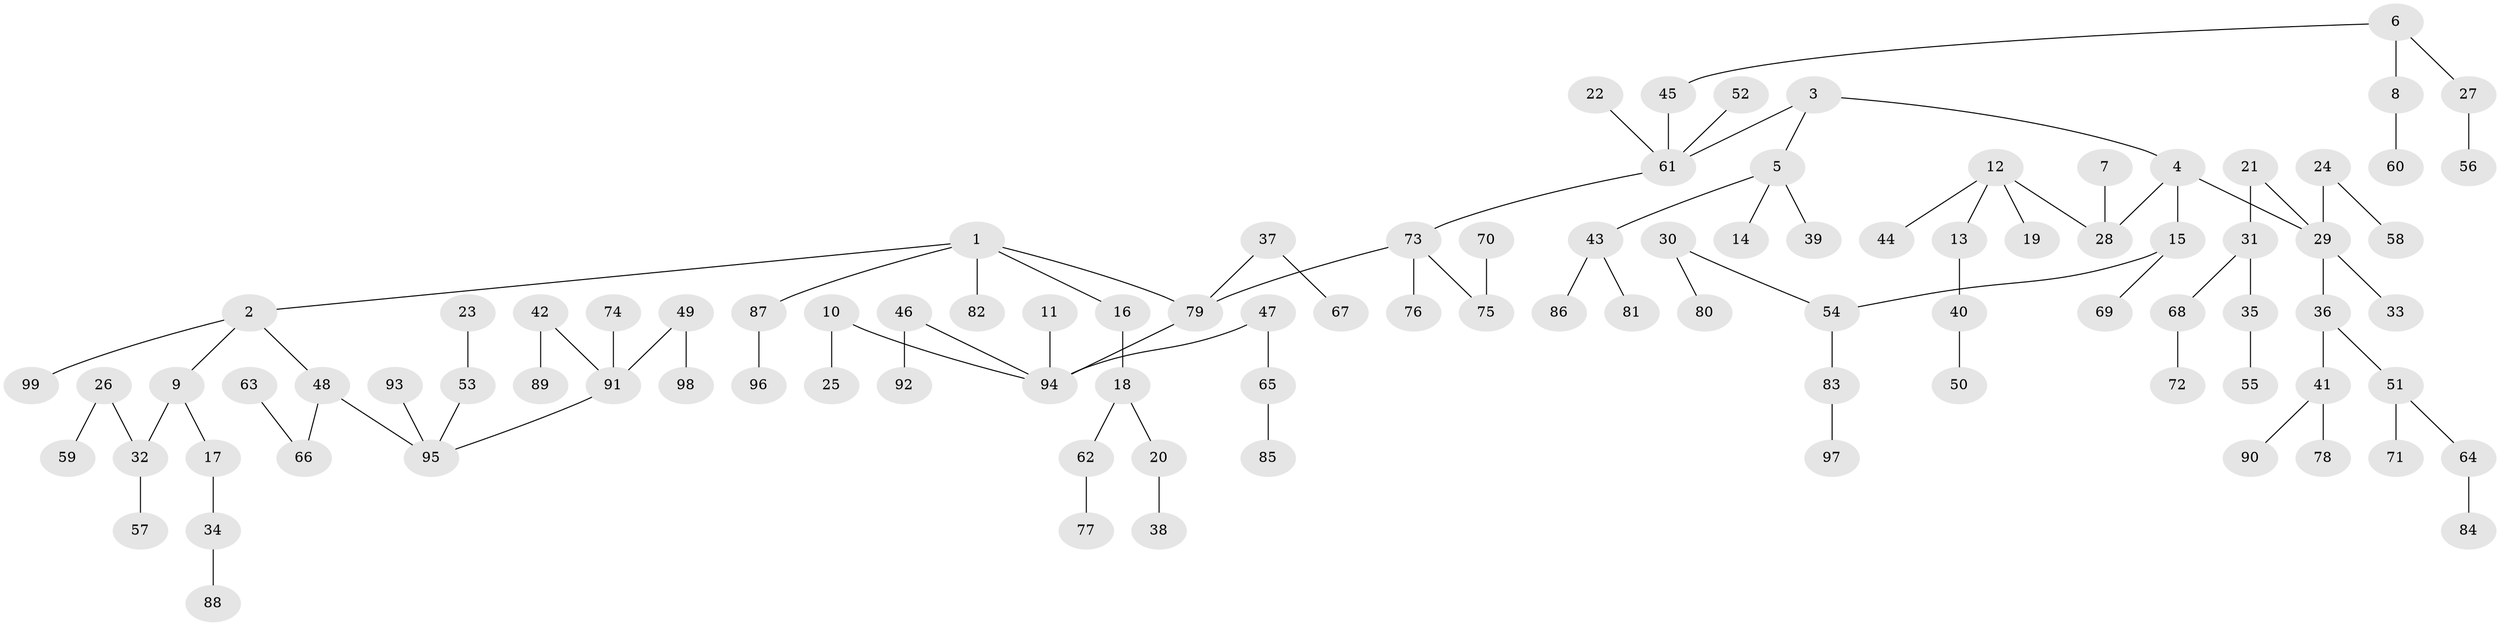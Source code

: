 // original degree distribution, {5: 0.03571428571428571, 3: 0.15, 4: 0.05714285714285714, 6: 0.02142857142857143, 2: 0.2642857142857143, 1: 0.4714285714285714}
// Generated by graph-tools (version 1.1) at 2025/37/03/04/25 23:37:23]
// undirected, 99 vertices, 98 edges
graph export_dot {
  node [color=gray90,style=filled];
  1;
  2;
  3;
  4;
  5;
  6;
  7;
  8;
  9;
  10;
  11;
  12;
  13;
  14;
  15;
  16;
  17;
  18;
  19;
  20;
  21;
  22;
  23;
  24;
  25;
  26;
  27;
  28;
  29;
  30;
  31;
  32;
  33;
  34;
  35;
  36;
  37;
  38;
  39;
  40;
  41;
  42;
  43;
  44;
  45;
  46;
  47;
  48;
  49;
  50;
  51;
  52;
  53;
  54;
  55;
  56;
  57;
  58;
  59;
  60;
  61;
  62;
  63;
  64;
  65;
  66;
  67;
  68;
  69;
  70;
  71;
  72;
  73;
  74;
  75;
  76;
  77;
  78;
  79;
  80;
  81;
  82;
  83;
  84;
  85;
  86;
  87;
  88;
  89;
  90;
  91;
  92;
  93;
  94;
  95;
  96;
  97;
  98;
  99;
  1 -- 2 [weight=1.0];
  1 -- 16 [weight=1.0];
  1 -- 79 [weight=1.0];
  1 -- 82 [weight=1.0];
  1 -- 87 [weight=1.0];
  2 -- 9 [weight=1.0];
  2 -- 48 [weight=1.0];
  2 -- 99 [weight=1.0];
  3 -- 4 [weight=1.0];
  3 -- 5 [weight=1.0];
  3 -- 61 [weight=1.0];
  4 -- 15 [weight=1.0];
  4 -- 28 [weight=1.0];
  4 -- 29 [weight=1.0];
  5 -- 14 [weight=1.0];
  5 -- 39 [weight=1.0];
  5 -- 43 [weight=1.0];
  6 -- 8 [weight=1.0];
  6 -- 27 [weight=1.0];
  6 -- 45 [weight=1.0];
  7 -- 28 [weight=1.0];
  8 -- 60 [weight=1.0];
  9 -- 17 [weight=1.0];
  9 -- 32 [weight=1.0];
  10 -- 25 [weight=1.0];
  10 -- 94 [weight=1.0];
  11 -- 94 [weight=1.0];
  12 -- 13 [weight=1.0];
  12 -- 19 [weight=1.0];
  12 -- 28 [weight=1.0];
  12 -- 44 [weight=1.0];
  13 -- 40 [weight=1.0];
  15 -- 54 [weight=1.0];
  15 -- 69 [weight=1.0];
  16 -- 18 [weight=1.0];
  17 -- 34 [weight=1.0];
  18 -- 20 [weight=1.0];
  18 -- 62 [weight=1.0];
  20 -- 38 [weight=1.0];
  21 -- 29 [weight=1.0];
  21 -- 31 [weight=1.0];
  22 -- 61 [weight=1.0];
  23 -- 53 [weight=1.0];
  24 -- 29 [weight=1.0];
  24 -- 58 [weight=1.0];
  26 -- 32 [weight=1.0];
  26 -- 59 [weight=1.0];
  27 -- 56 [weight=1.0];
  29 -- 33 [weight=1.0];
  29 -- 36 [weight=1.0];
  30 -- 54 [weight=1.0];
  30 -- 80 [weight=1.0];
  31 -- 35 [weight=1.0];
  31 -- 68 [weight=1.0];
  32 -- 57 [weight=1.0];
  34 -- 88 [weight=1.0];
  35 -- 55 [weight=1.0];
  36 -- 41 [weight=1.0];
  36 -- 51 [weight=1.0];
  37 -- 67 [weight=1.0];
  37 -- 79 [weight=1.0];
  40 -- 50 [weight=1.0];
  41 -- 78 [weight=1.0];
  41 -- 90 [weight=1.0];
  42 -- 89 [weight=1.0];
  42 -- 91 [weight=1.0];
  43 -- 81 [weight=1.0];
  43 -- 86 [weight=1.0];
  45 -- 61 [weight=1.0];
  46 -- 92 [weight=1.0];
  46 -- 94 [weight=1.0];
  47 -- 65 [weight=1.0];
  47 -- 94 [weight=1.0];
  48 -- 66 [weight=1.0];
  48 -- 95 [weight=1.0];
  49 -- 91 [weight=1.0];
  49 -- 98 [weight=1.0];
  51 -- 64 [weight=1.0];
  51 -- 71 [weight=1.0];
  52 -- 61 [weight=1.0];
  53 -- 95 [weight=1.0];
  54 -- 83 [weight=1.0];
  61 -- 73 [weight=1.0];
  62 -- 77 [weight=1.0];
  63 -- 66 [weight=1.0];
  64 -- 84 [weight=1.0];
  65 -- 85 [weight=1.0];
  68 -- 72 [weight=1.0];
  70 -- 75 [weight=1.0];
  73 -- 75 [weight=1.0];
  73 -- 76 [weight=1.0];
  73 -- 79 [weight=1.0];
  74 -- 91 [weight=1.0];
  79 -- 94 [weight=1.0];
  83 -- 97 [weight=1.0];
  87 -- 96 [weight=1.0];
  91 -- 95 [weight=1.0];
  93 -- 95 [weight=1.0];
}
